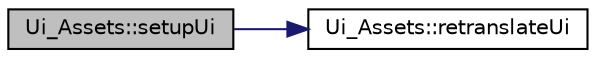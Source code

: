 digraph "Ui_Assets::setupUi"
{
 // LATEX_PDF_SIZE
  edge [fontname="Helvetica",fontsize="10",labelfontname="Helvetica",labelfontsize="10"];
  node [fontname="Helvetica",fontsize="10",shape=record];
  rankdir="LR";
  Node1 [label="Ui_Assets::setupUi",height=0.2,width=0.4,color="black", fillcolor="grey75", style="filled", fontcolor="black",tooltip=" "];
  Node1 -> Node2 [color="midnightblue",fontsize="10",style="solid",fontname="Helvetica"];
  Node2 [label="Ui_Assets::retranslateUi",height=0.2,width=0.4,color="black", fillcolor="white", style="filled",URL="$class_ui___assets.html#ab6f7fa264eecf65adff3086d6baadae5",tooltip=" "];
}
